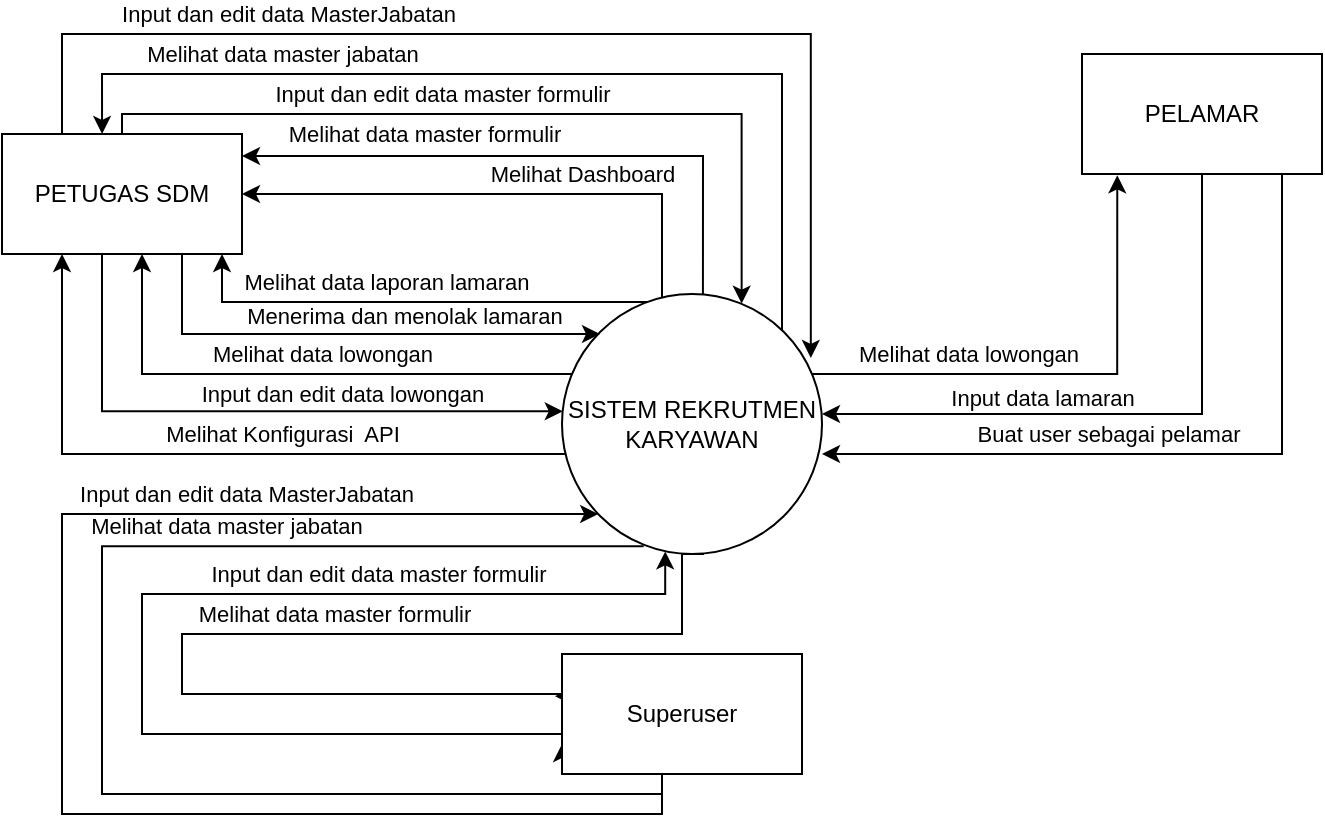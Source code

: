 <mxfile version="21.0.6" type="github"><diagram id="4OnkQuiGUajiTFqm5Er3" name="Page-1"><mxGraphModel dx="1173" dy="1692" grid="1" gridSize="10" guides="1" tooltips="1" connect="1" arrows="1" fold="1" page="1" pageScale="1" pageWidth="850" pageHeight="1100" math="0" shadow="0"><root><mxCell id="0"/><mxCell id="1" parent="0"/><mxCell id="wzpd3i1nVH5FS_Z6VD1y-38" value="Melihat data laporan lamaran" style="edgeStyle=orthogonalEdgeStyle;rounded=0;orthogonalLoop=1;jettySize=auto;html=1;exitX=0.008;exitY=0.621;exitDx=0;exitDy=0;exitPerimeter=0;" parent="1" target="wzpd3i1nVH5FS_Z6VD1y-2" edge="1"><mxGeometry x="0.128" y="-10" relative="1" as="geometry"><Array as="points"><mxPoint x="190" y="124"/></Array><mxPoint as="offset"/><mxPoint x="409.27" y="124.04" as="sourcePoint"/><mxPoint x="190" y="103" as="targetPoint"/></mxGeometry></mxCell><mxCell id="wzpd3i1nVH5FS_Z6VD1y-40" value="Melihat data lowongan" style="edgeStyle=orthogonalEdgeStyle;rounded=0;orthogonalLoop=1;jettySize=auto;html=1;" parent="1" source="wzpd3i1nVH5FS_Z6VD1y-1" target="wzpd3i1nVH5FS_Z6VD1y-2" edge="1"><mxGeometry x="-0.091" y="-10" relative="1" as="geometry"><Array as="points"><mxPoint x="150" y="160"/></Array><mxPoint as="offset"/></mxGeometry></mxCell><mxCell id="wzpd3i1nVH5FS_Z6VD1y-41" value="Melihat Konfigurasi&amp;nbsp; API" style="edgeStyle=orthogonalEdgeStyle;rounded=0;orthogonalLoop=1;jettySize=auto;html=1;entryX=0.25;entryY=1;entryDx=0;entryDy=0;" parent="1" source="wzpd3i1nVH5FS_Z6VD1y-1" target="wzpd3i1nVH5FS_Z6VD1y-2" edge="1"><mxGeometry x="-0.194" y="-10" relative="1" as="geometry"><Array as="points"><mxPoint x="110" y="200"/></Array><mxPoint as="offset"/><mxPoint x="110" y="110" as="targetPoint"/></mxGeometry></mxCell><mxCell id="j5Hv5ltrt3Dy-K9MW8Oq-1" value="Melihat Dashboard" style="edgeStyle=orthogonalEdgeStyle;rounded=0;orthogonalLoop=1;jettySize=auto;html=1;entryX=1;entryY=0.5;entryDx=0;entryDy=0;" edge="1" parent="1" source="wzpd3i1nVH5FS_Z6VD1y-1" target="wzpd3i1nVH5FS_Z6VD1y-2"><mxGeometry x="-0.299" y="-10" relative="1" as="geometry"><Array as="points"><mxPoint x="410" y="70"/></Array><mxPoint as="offset"/></mxGeometry></mxCell><mxCell id="j5Hv5ltrt3Dy-K9MW8Oq-2" value="Melihat data master formulir" style="edgeStyle=orthogonalEdgeStyle;rounded=0;orthogonalLoop=1;jettySize=auto;html=1;entryX=1;entryY=0.25;entryDx=0;entryDy=0;exitX=0.003;exitY=0.458;exitDx=0;exitDy=0;exitPerimeter=0;" edge="1" parent="1" source="wzpd3i1nVH5FS_Z6VD1y-1"><mxGeometry x="0.39" y="-11" relative="1" as="geometry"><mxPoint x="430" y="116.193" as="sourcePoint"/><mxPoint x="200" y="51" as="targetPoint"/><Array as="points"><mxPoint x="431" y="51"/></Array><mxPoint as="offset"/></mxGeometry></mxCell><mxCell id="j5Hv5ltrt3Dy-K9MW8Oq-3" value="Melihat data master jabatan" style="edgeStyle=orthogonalEdgeStyle;rounded=0;orthogonalLoop=1;jettySize=auto;html=1;entryX=0.417;entryY=0;entryDx=0;entryDy=0;entryPerimeter=0;" edge="1" parent="1" source="wzpd3i1nVH5FS_Z6VD1y-1" target="wzpd3i1nVH5FS_Z6VD1y-2"><mxGeometry x="0.518" y="-10" relative="1" as="geometry"><Array as="points"><mxPoint x="470" y="10"/><mxPoint x="130" y="10"/></Array><mxPoint as="offset"/></mxGeometry></mxCell><mxCell id="j5Hv5ltrt3Dy-K9MW8Oq-17" value="Melihat data lowongan" style="edgeStyle=orthogonalEdgeStyle;rounded=0;orthogonalLoop=1;jettySize=auto;html=1;entryX=0.147;entryY=1.011;entryDx=0;entryDy=0;entryPerimeter=0;" edge="1" parent="1" source="wzpd3i1nVH5FS_Z6VD1y-1" target="wzpd3i1nVH5FS_Z6VD1y-3"><mxGeometry x="-0.38" y="10" relative="1" as="geometry"><Array as="points"><mxPoint x="638" y="160"/></Array><mxPoint as="offset"/></mxGeometry></mxCell><mxCell id="wzpd3i1nVH5FS_Z6VD1y-1" value="SISTEM REKRUTMEN KARYAWAN" style="ellipse;whiteSpace=wrap;html=1;aspect=fixed;direction=south;" parent="1" vertex="1"><mxGeometry x="360" y="120" width="130" height="130" as="geometry"/></mxCell><mxCell id="wzpd3i1nVH5FS_Z6VD1y-24" value="Input dan edit data MasterJabatan " style="edgeStyle=orthogonalEdgeStyle;rounded=0;orthogonalLoop=1;jettySize=auto;html=1;entryX=0.246;entryY=0.043;entryDx=0;entryDy=0;entryPerimeter=0;" parent="1" source="wzpd3i1nVH5FS_Z6VD1y-2" target="wzpd3i1nVH5FS_Z6VD1y-1" edge="1"><mxGeometry x="-0.445" y="10" relative="1" as="geometry"><Array as="points"><mxPoint x="110" y="-10"/><mxPoint x="484" y="-10"/></Array><mxPoint as="offset"/></mxGeometry></mxCell><mxCell id="wzpd3i1nVH5FS_Z6VD1y-27" value="Input dan edit data master formulir" style="edgeStyle=orthogonalEdgeStyle;rounded=0;orthogonalLoop=1;jettySize=auto;html=1;entryX=0.037;entryY=0.309;entryDx=0;entryDy=0;entryPerimeter=0;" parent="1" source="wzpd3i1nVH5FS_Z6VD1y-2" target="wzpd3i1nVH5FS_Z6VD1y-1" edge="1"><mxGeometry x="-0.18" y="10" relative="1" as="geometry"><Array as="points"><mxPoint x="140" y="30"/><mxPoint x="450" y="30"/></Array><mxPoint as="offset"/><mxPoint x="450" y="120" as="targetPoint"/></mxGeometry></mxCell><mxCell id="j5Hv5ltrt3Dy-K9MW8Oq-4" value="Menerima dan menolak lamaran" style="edgeStyle=orthogonalEdgeStyle;rounded=0;orthogonalLoop=1;jettySize=auto;html=1;entryX=0;entryY=1;entryDx=0;entryDy=0;" edge="1" parent="1" source="wzpd3i1nVH5FS_Z6VD1y-2" target="wzpd3i1nVH5FS_Z6VD1y-1"><mxGeometry x="0.205" y="9" relative="1" as="geometry"><Array as="points"><mxPoint x="170" y="140"/><mxPoint x="379" y="140"/></Array><mxPoint as="offset"/></mxGeometry></mxCell><mxCell id="j5Hv5ltrt3Dy-K9MW8Oq-5" value="Input dan edit data lowongan" style="edgeStyle=orthogonalEdgeStyle;rounded=0;orthogonalLoop=1;jettySize=auto;html=1;entryX=0.451;entryY=0.997;entryDx=0;entryDy=0;entryPerimeter=0;" edge="1" parent="1" source="wzpd3i1nVH5FS_Z6VD1y-2" target="wzpd3i1nVH5FS_Z6VD1y-1"><mxGeometry x="0.286" y="9" relative="1" as="geometry"><Array as="points"><mxPoint x="130" y="179"/></Array><mxPoint as="offset"/></mxGeometry></mxCell><mxCell id="wzpd3i1nVH5FS_Z6VD1y-2" value="PETUGAS SDM" style="rounded=0;whiteSpace=wrap;html=1;" parent="1" vertex="1"><mxGeometry x="80" y="40" width="120" height="60" as="geometry"/></mxCell><mxCell id="wzpd3i1nVH5FS_Z6VD1y-19" value="Buat user sebagai pelamar" style="edgeStyle=orthogonalEdgeStyle;rounded=0;orthogonalLoop=1;jettySize=auto;html=1;" parent="1" source="wzpd3i1nVH5FS_Z6VD1y-3" edge="1"><mxGeometry x="0.227" y="-10" relative="1" as="geometry"><Array as="points"><mxPoint x="720" y="200"/><mxPoint x="490" y="200"/></Array><mxPoint as="offset"/><mxPoint x="490" y="200" as="targetPoint"/></mxGeometry></mxCell><mxCell id="wzpd3i1nVH5FS_Z6VD1y-37" value="Input data lamaran" style="edgeStyle=orthogonalEdgeStyle;rounded=0;orthogonalLoop=1;jettySize=auto;html=1;" parent="1" source="wzpd3i1nVH5FS_Z6VD1y-3" edge="1"><mxGeometry x="0.292" y="-8" relative="1" as="geometry"><Array as="points"><mxPoint x="680" y="180"/></Array><mxPoint as="offset"/><mxPoint x="490" y="180" as="targetPoint"/></mxGeometry></mxCell><mxCell id="wzpd3i1nVH5FS_Z6VD1y-3" value="PELAMAR" style="rounded=0;whiteSpace=wrap;html=1;" parent="1" vertex="1"><mxGeometry x="620" width="120" height="60" as="geometry"/></mxCell><mxCell id="j5Hv5ltrt3Dy-K9MW8Oq-10" value="Melihat data master formulir" style="edgeStyle=orthogonalEdgeStyle;rounded=0;orthogonalLoop=1;jettySize=auto;html=1;entryX=-0.029;entryY=0.352;entryDx=0;entryDy=0;entryPerimeter=0;" edge="1" parent="1" target="j5Hv5ltrt3Dy-K9MW8Oq-16"><mxGeometry x="-0.362" y="-10" relative="1" as="geometry"><mxPoint x="431" y="250" as="sourcePoint"/><mxPoint x="200" y="351" as="targetPoint"/><Array as="points"><mxPoint x="420" y="250"/><mxPoint x="420" y="290"/><mxPoint x="170" y="290"/><mxPoint x="170" y="320"/><mxPoint x="450" y="320"/><mxPoint x="450" y="321"/></Array><mxPoint as="offset"/></mxGeometry></mxCell><mxCell id="j5Hv5ltrt3Dy-K9MW8Oq-11" value="Melihat data master jabatan" style="edgeStyle=orthogonalEdgeStyle;rounded=0;orthogonalLoop=1;jettySize=auto;html=1;entryX=0;entryY=0.75;entryDx=0;entryDy=0;exitX=0.97;exitY=0.686;exitDx=0;exitDy=0;exitPerimeter=0;" edge="1" target="j5Hv5ltrt3Dy-K9MW8Oq-16" parent="1" source="wzpd3i1nVH5FS_Z6VD1y-1"><mxGeometry x="-0.444" y="-10" relative="1" as="geometry"><mxPoint x="470" y="438" as="sourcePoint"/><Array as="points"><mxPoint x="130" y="246"/><mxPoint x="130" y="370"/><mxPoint x="410" y="370"/><mxPoint x="410" y="355"/></Array><mxPoint as="offset"/></mxGeometry></mxCell><mxCell id="j5Hv5ltrt3Dy-K9MW8Oq-12" value="Input dan edit data MasterJabatan " style="edgeStyle=orthogonalEdgeStyle;rounded=0;orthogonalLoop=1;jettySize=auto;html=1;exitX=0;exitY=1;exitDx=0;exitDy=0;" edge="1" source="j5Hv5ltrt3Dy-K9MW8Oq-16" parent="1" target="wzpd3i1nVH5FS_Z6VD1y-1"><mxGeometry x="0.553" y="10" relative="1" as="geometry"><Array as="points"><mxPoint x="410" y="380"/><mxPoint x="110" y="380"/><mxPoint x="110" y="230"/></Array><mxPoint as="offset"/><mxPoint x="484" y="452" as="targetPoint"/></mxGeometry></mxCell><mxCell id="j5Hv5ltrt3Dy-K9MW8Oq-13" value="Input dan edit data master formulir" style="edgeStyle=orthogonalEdgeStyle;rounded=0;orthogonalLoop=1;jettySize=auto;html=1;entryX=0.99;entryY=0.603;entryDx=0;entryDy=0;entryPerimeter=0;" edge="1" source="j5Hv5ltrt3Dy-K9MW8Oq-16" parent="1" target="wzpd3i1nVH5FS_Z6VD1y-1"><mxGeometry x="0.413" y="10" relative="1" as="geometry"><Array as="points"><mxPoint x="150" y="340"/><mxPoint x="150" y="270"/><mxPoint x="412" y="270"/></Array><mxPoint as="offset"/><mxPoint x="450" y="425" as="targetPoint"/></mxGeometry></mxCell><mxCell id="j5Hv5ltrt3Dy-K9MW8Oq-16" value="Superuser" style="rounded=0;whiteSpace=wrap;html=1;" vertex="1" parent="1"><mxGeometry x="360" y="300" width="120" height="60" as="geometry"/></mxCell></root></mxGraphModel></diagram></mxfile>